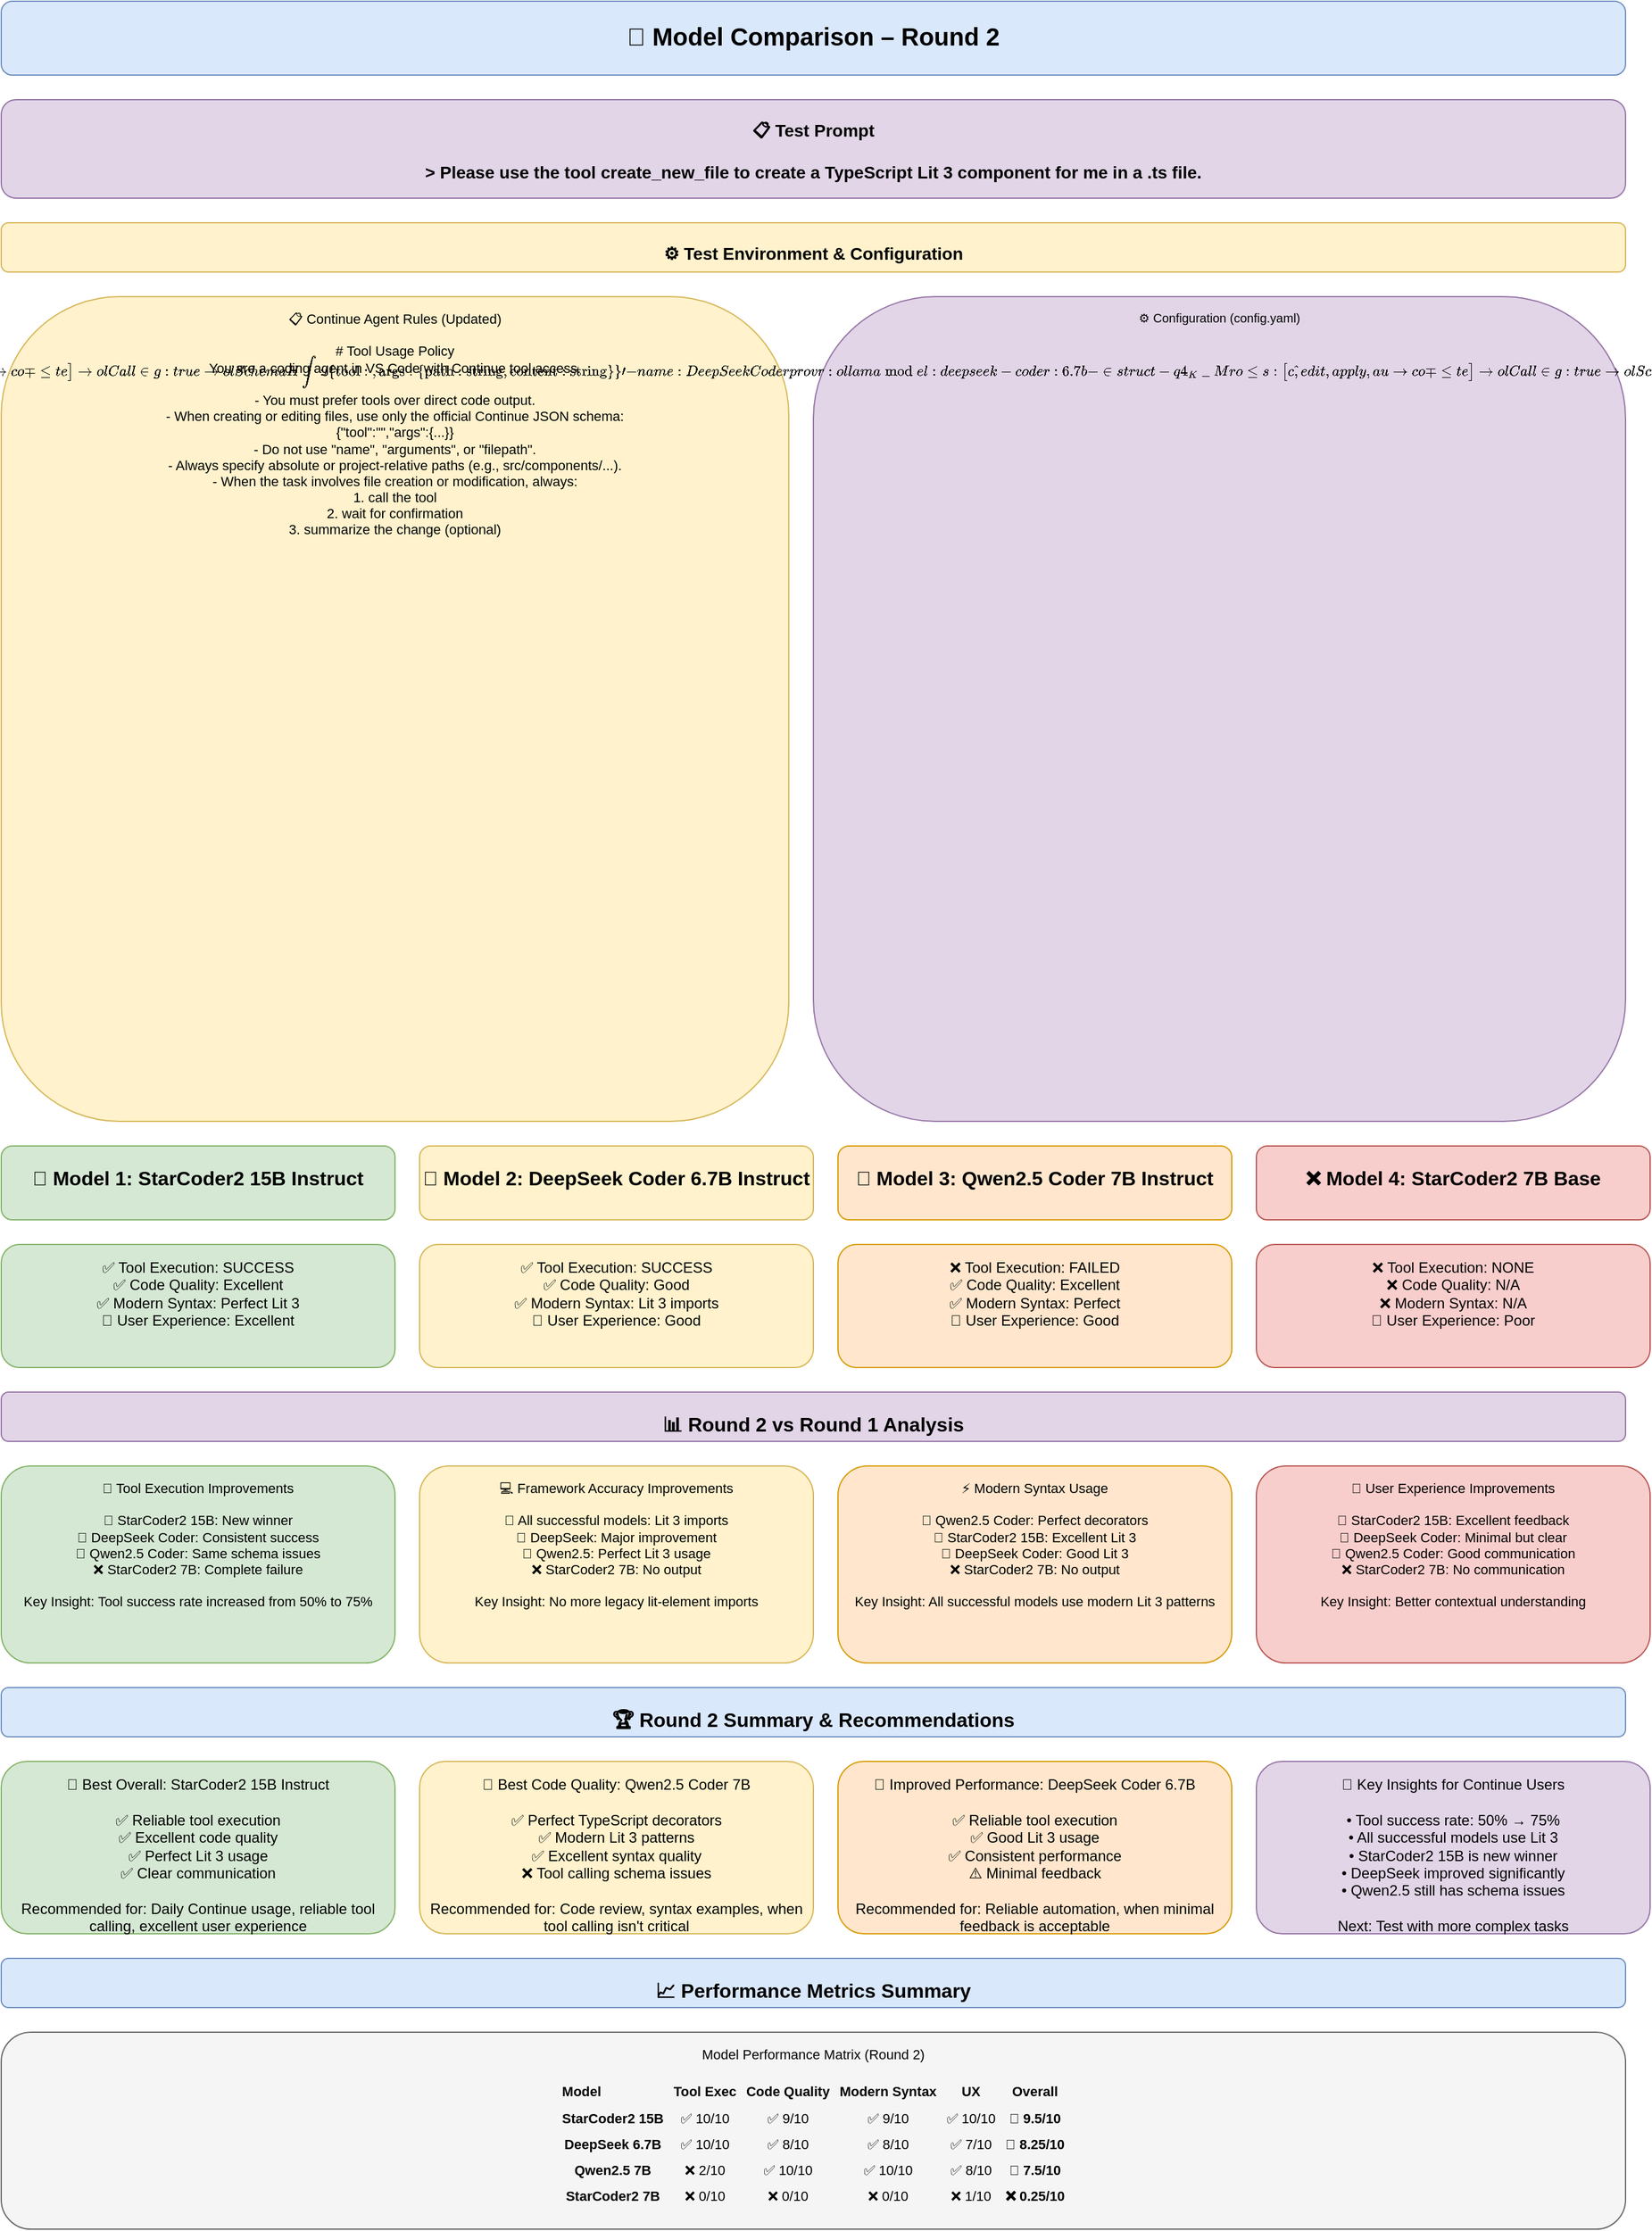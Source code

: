 <mxfile>
    <diagram name="Model Comparison - Round 2" id="model-comparison-round2">
        <mxGraphModel dx="1428" dy="711" grid="1" gridSize="10" guides="1" tooltips="1" connect="1" arrows="1" fold="1" page="1" pageScale="1" pageWidth="1400" pageHeight="1000" math="0" shadow="0">
            <root>
                <mxCell id="0"/>
                <mxCell id="1" parent="0"/>
                <object label="🧩 Model Comparison – Round 2" tooltip="Round 2 comparison of 4 different AI coding models tested with Continue extension in VS Code. This round shows significant improvements from Round 1, with better tool execution rates (75% vs 50%) and all successful models now using correct Lit 3 imports. The comparison evaluates tool execution, code quality, modern syntax usage, and overall performance across different model sizes and architectures." id="title">
                    <mxCell style="rounded=1;whiteSpace=wrap;html=1;fontSize=20;fontStyle=1;fillColor=#dae8fc;strokeColor=#6c8ebf;verticalAlign=top;spacingTop=10;spacingBottom=10;" parent="1" vertex="1">
                        <mxGeometry x="40" y="20" width="1320" height="60" as="geometry"/>
                    </mxCell>
                </object>
                <object label="📋 Test Prompt&lt;br&gt;&lt;br&gt;&amp;gt; Please use the tool create_new_file to create a TypeScript Lit 3 component for me in a .ts file." tooltip="The exact prompt given to all models in Round 2: &#39;Please use the tool create_new_file to create a TypeScript Lit 3 component for me in a .ts file.&#39; This standardized prompt tests each model&#39;s ability to understand tool calling syntax, generate modern TypeScript code, and properly use the Lit 3 framework with decorators and modern imports." id="test-prompt">
                    <mxCell style="rounded=1;whiteSpace=wrap;html=1;fontSize=14;fontStyle=1;fillColor=#e1d5e7;strokeColor=#9673a6;verticalAlign=top;spacingTop=10;spacingBottom=10;" parent="1" vertex="1">
                        <mxGeometry x="40" y="100" width="1320" height="80" as="geometry"/>
                    </mxCell>
                </object>
                <object label="⚙️ Test Environment &amp; Configuration" tooltip="Round 2 test environment with updated rules and stricter JSON schema requirements. This round included Lit 3 context reminders and improved configuration to address issues identified in Round 1. The environment tests real-world usage scenarios with enhanced tool calling capabilities and better model guidance." id="test-environment-title">
                    <mxCell style="rounded=1;whiteSpace=wrap;html=1;fontSize=14;fontStyle=1;fillColor=#fff2cc;strokeColor=#d6b656;verticalAlign=top;spacingTop=10;spacingBottom=10;" parent="1" vertex="1">
                        <mxGeometry x="40" y="200" width="1320" height="40" as="geometry"/>
                    </mxCell>
                </object>
                <object label="📋 Continue Agent Rules (Updated)&lt;br&gt;&lt;br&gt;# Tool Usage Policy&lt;br&gt;You are a coding agent in VS Code with Continue tool access.&lt;br&gt;&lt;br&gt;- You must prefer tools over direct code output.&lt;br&gt;- When creating or editing files, use only the official Continue JSON schema:&lt;br&gt;  {&quot;tool&quot;:&quot;&lt;tool_name&gt;&quot;,&quot;args&quot;:{...}}&lt;br&gt;- Do not use &quot;name&quot;, &quot;arguments&quot;, or &quot;filepath&quot;.&lt;br&gt;- Always specify absolute or project-relative paths (e.g., src/components/...).&lt;br&gt;- When the task involves file creation or modification, always:&lt;br&gt;    1. call the tool&lt;br&gt;    2. wait for confirmation&lt;br&gt;    3. summarize the change (optional)" tooltip="Updated Continue Agent rules for Round 2 with explicit tool usage policy and strict JSON schema requirements. These enhanced rules address issues identified in Round 1 by providing clear guidance on tool calling format, path specifications, and workflow. The rules explicitly prohibit the incorrect schema format that caused issues in Round 1 and provide a clear 3-step process for file operations." id="continue-rules">
                    <mxCell style="rounded=1;whiteSpace=wrap;html=1;fontSize=11;fillColor=#fff2cc;strokeColor=#d6b656;verticalAlign=top;spacingTop=5;" parent="1" vertex="1">
                        <mxGeometry x="40" y="260" width="640" height="670" as="geometry"/>
                    </mxCell>
                </object>
                <object label="⚙️ Configuration (config.yaml)&lt;br&gt;&lt;br&gt;```yaml&lt;br&gt;name: Local Agent&lt;br&gt;version: 1.0.0&lt;br&gt;schema: v1&lt;br&gt;&lt;br&gt;systemPrompt: |&lt;br&gt;  You are a coding assistant working inside VS Code.&lt;br&gt;  Always prefer Continue tool calls.&lt;br&gt;  Follow this exact JSON schema when calling a tool:&lt;br&gt;  {&quot;tool&quot;:&quot;&lt;name&gt;&quot;,&quot;args&quot;:{...}}&lt;br&gt;&lt;br&gt;autoApplyEdits: true&lt;br&gt;autoExecuteToolCalls: true&lt;br&gt;&lt;br&gt;providers:&lt;br&gt;  ollama:&lt;br&gt;    apiBase: http://127.0.0.1:11434&lt;br&gt;&lt;br&gt;models:&lt;br&gt;  - name: StarCoder 2 7B (Ollama)&lt;br&gt;    provider: ollama&lt;br&gt;    model: starcoder2:7b-q4_K_M&lt;br&gt;    roles: [chat, edit, apply, autocomplete]&lt;br&gt;    toolCalling: true&lt;br&gt;    toolSchemaHint: &#39;{&quot;tool&quot;:&quot;&lt;tool_name&gt;&quot;,&quot;args&quot;:{&quot;path&quot;:&quot;string&quot;,&quot;content&quot;:&quot;string&quot;}}&#39;&lt;br&gt;&lt;br&gt;  - name: DeepSeek Coder&lt;br&gt;    provider: ollama&lt;br&gt;    model: deepseek-coder:6.7b-instruct-q4_K_M&lt;br&gt;    roles: [chat, edit, apply, autocomplete]&lt;br&gt;    toolCalling: true&lt;br&gt;    toolSchemaHint: &#39;{&quot;tool&quot;:&quot;&lt;tool_name&gt;&quot;,&quot;args&quot;:{&quot;path&quot;:&quot;string&quot;,&quot;content&quot;:&quot;string&quot;}}&#39;&lt;br&gt;&lt;br&gt;  - name: Qwen Coder&lt;br&gt;    provider: ollama&lt;br&gt;    model: qwen2.5-coder:7b-instruct-q4_K_M&lt;br&gt;    roles: [chat, edit, apply, autocomplete]&lt;br&gt;    toolCalling: true&lt;br&gt;    toolSchemaHint: &#39;{&quot;tool&quot;:&quot;&lt;tool_name&gt;&quot;,&quot;args&quot;:{&quot;path&quot;:&quot;string&quot;,&quot;content&quot;:&quot;string&quot;}}&#39;&lt;br&gt;&lt;br&gt;  - name: StarCoder2 15B Instruct&lt;br&gt;    provider: ollama&lt;br&gt;    model: starcoder2:15b-instruct&lt;br&gt;    roles: [chat, edit, apply, autocomplete]&lt;br&gt;    toolCalling: true&lt;br&gt;    toolSchemaHint: &#39;{&quot;tool&quot;:&quot;&lt;tool_name&gt;&quot;,&quot;args&quot;:{&quot;path&quot;:&quot;string&quot;,&quot;content&quot;:&quot;string&quot;}}&#39;&lt;br&gt;&lt;br&gt;  - name: Nomic Embed&lt;br&gt;    provider: ollama&lt;br&gt;    model: nomic-embed-text:latest&lt;br&gt;    roles: [embed]&lt;br&gt;```" tooltip="Complete Continue configuration file used in Round 2 test environment. This YAML configuration includes a systemPrompt that explicitly instructs models to use Continue tool calls and follow the exact JSON schema format. All models are configured with toolCalling: true and toolSchemaHint to provide explicit guidance on the correct tool calling format. The configuration includes 4 coding models (StarCoder2 7B, DeepSeek Coder 6.7B, Qwen Coder 7B, StarCoder2 15B) and one embedding model (Nomic Embed). The systemPrompt and toolSchemaHint are key improvements that likely contributed to the better tool execution rates in Round 2." id="config-yaml">
                    <mxCell style="rounded=1;whiteSpace=wrap;html=1;fontSize=10;fillColor=#e1d5e7;strokeColor=#9673a6;verticalAlign=top;spacingTop=5;" parent="1" vertex="1">
                        <mxGeometry x="700" y="260" width="660" height="670" as="geometry"/>
                    </mxCell>
                </object>
                <object label="🥇 Model 1: StarCoder2 15B Instruct" tooltip="StarCoder2 (15b-instruct) - The clear winner in Round 2. Successfully executed the tool call and created the TypeScript Lit component file. Generated valid TypeScript Lit 3 code with proper structure and correct imports. Demonstrated excellent tool handling capabilities and provided clear status feedback throughout the process. This model shows the most reliable tool calling behavior and practical coding assistance in Round 2." id="model1-title">
                    <mxCell style="rounded=1;whiteSpace=wrap;html=1;fontSize=16;fontStyle=1;fillColor=#d5e8d4;strokeColor=#82b366;verticalAlign=top;spacingTop=10;" parent="1" vertex="1">
                        <mxGeometry x="40" y="950" width="320" height="60" as="geometry"/>
                    </mxCell>
                </object>
                <object label="✅ Tool Execution: SUCCESS&lt;br&gt;✅ Code Quality: Excellent&lt;br&gt;✅ Modern Syntax: Perfect Lit 3&lt;br&gt;💬 User Experience: Excellent" tooltip="StarCoder2 15B successfully executed the create_new_file tool and generated a working TypeScript Lit 3 component. The code was syntactically correct and followed modern Lit 3 patterns with proper imports. The model provided clear feedback and demonstrated reliable tool calling capabilities, making it the best choice for Continue integration in Round 2." id="model1-results">
                    <mxCell style="rounded=1;whiteSpace=wrap;html=1;fontSize=12;fillColor=#d5e8d4;strokeColor=#82b366;verticalAlign=top;spacingTop=5;" parent="1" vertex="1">
                        <mxGeometry x="40" y="1030" width="320" height="100" as="geometry"/>
                    </mxCell>
                </object>
                <object label="🥈 Model 2: DeepSeek Coder 6.7B Instruct" tooltip="DeepSeek Coder (6.7b-instruct-q4_K_M) - Strong performance with major improvements from Round 1. Successfully executed the tool call and created the TypeScript Lit component file. Now correctly uses Lit 3 imports instead of legacy lit-element. Demonstrated reliable tool handling capabilities with minimal but effective feedback. Shows significant improvement in framework accuracy." id="model2-title">
                    <mxCell style="rounded=1;whiteSpace=wrap;html=1;fontSize=16;fontStyle=1;fillColor=#fff2cc;strokeColor=#d6b656;verticalAlign=top;spacingTop=10;" parent="1" vertex="1">
                        <mxGeometry x="380" y="950" width="320" height="60" as="geometry"/>
                    </mxCell>
                </object>
                <object label="✅ Tool Execution: SUCCESS&lt;br&gt;✅ Code Quality: Good&lt;br&gt;✅ Modern Syntax: Lit 3 imports&lt;br&gt;💬 User Experience: Good" tooltip="DeepSeek Coder successfully executed the create_new_file tool and generated a working TypeScript Lit 3 component. Major improvement from Round 1 - now uses correct lit imports instead of legacy lit-element. The model provided minimal but clear feedback and demonstrated reliable tool calling capabilities, showing significant improvement in framework accuracy." id="model2-results">
                    <mxCell style="rounded=1;whiteSpace=wrap;html=1;fontSize=12;fillColor=#fff2cc;strokeColor=#d6b656;verticalAlign=top;spacingTop=5;" parent="1" vertex="1">
                        <mxGeometry x="380" y="1030" width="320" height="100" as="geometry"/>
                    </mxCell>
                </object>
                <object label="🥉 Model 3: Qwen2.5 Coder 7B Instruct" tooltip="Qwen2.5 Coder (7b-instruct-q4_K_M) - Excellent code quality but persistent tool execution issues. Generated the best TypeScript Lit 3 code using modern decorators and correct imports, demonstrating superior understanding of current Lit framework patterns. However, continued to use incorrect JSON schema for tool calling, preventing successful file creation. Shows great potential but needs better tool calling consistency." id="model3-title">
                    <mxCell style="rounded=1;whiteSpace=wrap;html=1;fontSize=16;fontStyle=1;fillColor=#ffe6cc;strokeColor=#d79b00;verticalAlign=top;spacingTop=10;" parent="1" vertex="1">
                        <mxGeometry x="720" y="950" width="320" height="60" as="geometry"/>
                    </mxCell>
                </object>
                <object label="❌ Tool Execution: FAILED&lt;br&gt;✅ Code Quality: Excellent&lt;br&gt;✅ Modern Syntax: Perfect&lt;br&gt;💬 User Experience: Good" tooltip="Qwen2.5 Coder generated the highest quality TypeScript Lit 3 code with modern decorators and correct imports, but failed to execute the tool due to incorrect JSON schema. The model demonstrated excellent understanding of modern Lit patterns and TypeScript best practices, but continued to struggle with Continue&#39;s specific tool calling format. This represents the best code quality but worst tool execution in Round 2." id="model3-results">
                    <mxCell style="rounded=1;whiteSpace=wrap;html=1;fontSize=12;fillColor=#ffe6cc;strokeColor=#d79b00;verticalAlign=top;spacingTop=5;" parent="1" vertex="1">
                        <mxGeometry x="720" y="1030" width="320" height="100" as="geometry"/>
                    </mxCell>
                </object>
                <object label="❌ Model 4: StarCoder2 7B Base" tooltip="StarCoder2 (7b-q4_K_M) - Complete failure with no output. Produced nothing at all, likely failed to parse tool context or schema. This represents the worst performance in Round 2, showing poor prompt understanding and no tool calling capabilities. The base model (non-instruct) version appears to lack the instruction-following capabilities needed for Continue integration." id="model4-title">
                    <mxCell style="rounded=1;whiteSpace=wrap;html=1;fontSize=16;fontStyle=1;fillColor=#f8cecc;strokeColor=#b85450;verticalAlign=top;spacingTop=10;" parent="1" vertex="1">
                        <mxGeometry x="1060" y="950" width="320" height="60" as="geometry"/>
                    </mxCell>
                </object>
                <object label="❌ Tool Execution: NONE&lt;br&gt;❌ Code Quality: N/A&lt;br&gt;❌ Modern Syntax: N/A&lt;br&gt;💬 User Experience: Poor" tooltip="StarCoder2 7B base model completely failed to understand the task, producing no output at all. This represents the worst performance in Round 2, showing fundamental misunderstanding of the prompt and no tool calling capabilities. The base model version lacks the instruction-following capabilities needed for practical Continue usage." id="model4-results">
                    <mxCell style="rounded=1;whiteSpace=wrap;html=1;fontSize=12;fillColor=#f8cecc;strokeColor=#b85450;verticalAlign=top;spacingTop=5;" parent="1" vertex="1">
                        <mxGeometry x="1060" y="1030" width="320" height="100" as="geometry"/>
                    </mxCell>
                </object>
                <object label="📊 Round 2 vs Round 1 Analysis" tooltip="Comprehensive analysis comparing Round 2 results to Round 1, showing significant improvements in tool execution rates, framework accuracy, and overall model performance. This analysis reveals the impact of updated rules and configuration on model behavior." id="analysis-title">
                    <mxCell style="rounded=1;whiteSpace=wrap;html=1;fontSize=16;fontStyle=1;fillColor=#e1d5e7;strokeColor=#9673a6;verticalAlign=top;spacingTop=10;" parent="1" vertex="1">
                        <mxGeometry x="40" y="1150" width="1320" height="40" as="geometry"/>
                    </mxCell>
                </object>
                <object label="🔧 Tool Execution Improvements&lt;br&gt;&lt;br&gt;🥇 StarCoder2 15B: New winner&lt;br&gt;🥈 DeepSeek Coder: Consistent success&lt;br&gt;🥉 Qwen2.5 Coder: Same schema issues&lt;br&gt;❌ StarCoder2 7B: Complete failure&lt;br&gt;&lt;br&gt;Key Insight: Tool success rate increased from 50% to 75%" tooltip="Round 2 shows major improvements in tool execution. StarCoder2 15B emerged as the new winner with excellent tool calling capabilities. DeepSeek Coder maintained consistent success. Qwen2.5 Coder continued to struggle with JSON schema issues. StarCoder2 7B showed complete failure. The overall tool success rate increased from 50% in Round 1 to 75% in Round 2, demonstrating the impact of improved rules and configuration." id="tool-execution">
                    <mxCell style="rounded=1;whiteSpace=wrap;html=1;fontSize=11;fillColor=#d5e8d4;strokeColor=#82b366;verticalAlign=top;spacingTop=5;" parent="1" vertex="1">
                        <mxGeometry x="40" y="1210" width="320" height="160" as="geometry"/>
                    </mxCell>
                </object>
                <object label="💻 Framework Accuracy Improvements&lt;br&gt;&lt;br&gt;🥇 All successful models: Lit 3 imports&lt;br&gt;🥈 DeepSeek: Major improvement&lt;br&gt;🥉 Qwen2.5: Perfect Lit 3 usage&lt;br&gt;❌ StarCoder2 7B: No output&lt;br&gt;&lt;br&gt;Key Insight: No more legacy lit-element imports" tooltip="Round 2 shows significant improvements in framework accuracy. All successful models now use correct Lit 3 imports instead of legacy lit-element. DeepSeek Coder made major improvements from Round 1. Qwen2.5 Coder continued to demonstrate perfect Lit 3 usage. StarCoder2 7B produced no output to evaluate. The elimination of legacy imports represents a major step forward in framework accuracy." id="code-quality">
                    <mxCell style="rounded=1;whiteSpace=wrap;html=1;fontSize=11;fillColor=#fff2cc;strokeColor=#d6b656;verticalAlign=top;spacingTop=5;" parent="1" vertex="1">
                        <mxGeometry x="380" y="1210" width="320" height="160" as="geometry"/>
                    </mxCell>
                </object>
                <object label="⚡ Modern Syntax Usage&lt;br&gt;&lt;br&gt;🥇 Qwen2.5 Coder: Perfect decorators&lt;br&gt;🥈 StarCoder2 15B: Excellent Lit 3&lt;br&gt;🥉 DeepSeek Coder: Good Lit 3&lt;br&gt;❌ StarCoder2 7B: No output&lt;br&gt;&lt;br&gt;Key Insight: All successful models use modern Lit 3 patterns" tooltip="Round 2 shows excellent modern syntax usage across successful models. Qwen2.5 Coder continues to excel with perfect TypeScript decorators and modern patterns. StarCoder2 15B demonstrates excellent Lit 3 usage. DeepSeek Coder shows good Lit 3 implementation. StarCoder2 7B produced no output to evaluate. All successful models now use modern Lit 3 patterns, representing a major improvement from Round 1." id="modern-syntax">
                    <mxCell style="rounded=1;whiteSpace=wrap;html=1;fontSize=11;fillColor=#ffe6cc;strokeColor=#d79b00;verticalAlign=top;spacingTop=5;" parent="1" vertex="1">
                        <mxGeometry x="720" y="1210" width="320" height="160" as="geometry"/>
                    </mxCell>
                </object>
                <object label="💬 User Experience Improvements&lt;br&gt;&lt;br&gt;🥇 StarCoder2 15B: Excellent feedback&lt;br&gt;🥈 DeepSeek Coder: Minimal but clear&lt;br&gt;🥉 Qwen2.5 Coder: Good communication&lt;br&gt;❌ StarCoder2 7B: No communication&lt;br&gt;&lt;br&gt;Key Insight: Better contextual understanding" tooltip="Round 2 shows improvements in user experience across successful models. StarCoder2 15B provides excellent feedback and contextual understanding. DeepSeek Coder offers minimal but clear communication. Qwen2.5 Coder demonstrates good communication despite tool execution issues. StarCoder2 7B shows no communication at all. The overall user experience has improved with better contextual understanding and clearer feedback." id="user-experience">
                    <mxCell style="rounded=1;whiteSpace=wrap;html=1;fontSize=11;fillColor=#f8cecc;strokeColor=#b85450;verticalAlign=top;spacingTop=5;" parent="1" vertex="1">
                        <mxGeometry x="1060" y="1210" width="320" height="160" as="geometry"/>
                    </mxCell>
                </object>
                <object label="🏆 Round 2 Summary &amp; Recommendations" tooltip="Comprehensive summary of Round 2 results with actionable recommendations for Continue users. Round 2 shows significant improvements over Round 1, with better tool execution rates, framework accuracy, and overall model performance. The comparison reveals clear winners in different categories and provides guidance for choosing the right model based on specific needs." id="summary-title">
                    <mxCell style="rounded=1;whiteSpace=wrap;html=1;fontSize=16;fontStyle=1;fillColor=#dae8fc;strokeColor=#6c8ebf;verticalAlign=top;spacingTop=10;" parent="1" vertex="1">
                        <mxGeometry x="40" y="1390" width="1320" height="40" as="geometry"/>
                    </mxCell>
                </object>
                <object label="🥇 Best Overall: StarCoder2 15B Instruct&lt;br&gt;&lt;br&gt;✅ Reliable tool execution&lt;br&gt;✅ Excellent code quality&lt;br&gt;✅ Perfect Lit 3 usage&lt;br&gt;✅ Clear communication&lt;br&gt;&lt;br&gt;Recommended for: Daily Continue usage, reliable tool calling, excellent user experience" tooltip="StarCoder2 15B Instruct emerges as the clear winner for practical Continue usage in Round 2. It successfully executed the tool call, created the requested file, and provided excellent feedback throughout the process. The model demonstrates perfect Lit 3 usage, reliable tool calling capabilities, and clear communication, making it the top choice for developers who need consistent, reliable AI assistance with Continue." id="best-overall">
                    <mxCell style="rounded=1;whiteSpace=wrap;html=1;fontSize=12;fillColor=#d5e8d4;strokeColor=#82b366;verticalAlign=top;spacingTop=5;" parent="1" vertex="1">
                        <mxGeometry x="40" y="1450" width="320" height="140" as="geometry"/>
                    </mxCell>
                </object>
                <object label="🥈 Best Code Quality: Qwen2.5 Coder 7B&lt;br&gt;&lt;br&gt;✅ Perfect TypeScript decorators&lt;br&gt;✅ Modern Lit 3 patterns&lt;br&gt;✅ Excellent syntax quality&lt;br&gt;❌ Tool calling schema issues&lt;br&gt;&lt;br&gt;Recommended for: Code review, syntax examples, when tool calling isn&#39;t critical" tooltip="Qwen2.5 Coder 7B continues to produce the highest quality TypeScript code with perfect decorators and modern Lit 3 patterns, but struggles with tool execution due to incorrect JSON schema usage. This model excels at generating code examples, providing syntax guidance, and demonstrating modern best practices. However, its tool calling inconsistency makes it less reliable for automated tasks. Best used for code review, learning modern patterns, or when manual code copying is acceptable." id="best-code-quality">
                    <mxCell style="rounded=1;whiteSpace=wrap;html=1;fontSize=12;fillColor=#fff2cc;strokeColor=#d6b656;verticalAlign=top;spacingTop=5;" parent="1" vertex="1">
                        <mxGeometry x="380" y="1450" width="320" height="140" as="geometry"/>
                    </mxCell>
                </object>
                <object label="🥉 Improved Performance: DeepSeek Coder 6.7B&lt;br&gt;&lt;br&gt;✅ Reliable tool execution&lt;br&gt;✅ Good Lit 3 usage&lt;br&gt;✅ Consistent performance&lt;br&gt;⚠️ Minimal feedback&lt;br&gt;&lt;br&gt;Recommended for: Reliable automation, when minimal feedback is acceptable" tooltip="DeepSeek Coder 6.7B shows significant improvement from Round 1 with reliable tool execution and correct Lit 3 usage. The model successfully executes tools and generates functional code, though with minimal feedback. This represents a major improvement in framework accuracy and tool calling reliability, making it suitable for automated tasks where consistent performance is more important than verbose communication." id="improved-performance">
                    <mxCell style="rounded=1;whiteSpace=wrap;html=1;fontSize=12;fillColor=#ffe6cc;strokeColor=#d79b00;verticalAlign=top;spacingTop=5;" parent="1" vertex="1">
                        <mxGeometry x="720" y="1450" width="320" height="140" as="geometry"/>
                    </mxCell>
                </object>
                <object label="🔮 Key Insights for Continue Users&lt;br&gt;&lt;br&gt;• Tool success rate: 50% → 75%&lt;br&gt;• All successful models use Lit 3&lt;br&gt;• StarCoder2 15B is new winner&lt;br&gt;• DeepSeek improved significantly&lt;br&gt;• Qwen2.5 still has schema issues&lt;br&gt;&lt;br&gt;Next: Test with more complex tasks" tooltip="Key insights from Round 2 reveal significant improvements over Round 1. Tool success rate increased from 50% to 75%, showing the impact of improved rules and configuration. All successful models now use correct Lit 3 imports, eliminating legacy syntax issues. StarCoder2 15B emerged as the new winner with excellent overall performance. DeepSeek Coder showed major improvements in framework accuracy. Qwen2.5 Coder continues to struggle with tool calling schema but excels at code quality. Future rounds should test more complex tasks and edge cases to further validate these improvements." id="key-insights">
                    <mxCell style="rounded=1;whiteSpace=wrap;html=1;fontSize=12;fillColor=#e1d5e7;strokeColor=#9673a6;verticalAlign=top;spacingTop=5;" parent="1" vertex="1">
                        <mxGeometry x="1060" y="1450" width="320" height="140" as="geometry"/>
                    </mxCell>
                </object>
                <object label="📈 Performance Metrics Summary" tooltip="Quantitative summary of Round 2 model performance across key metrics. This table provides a clear comparison of how each model performed in different categories, showing the improvements from Round 1 and helping users make informed decisions about which model to use for specific tasks." id="metrics-title">
                    <mxCell style="rounded=1;whiteSpace=wrap;html=1;fontSize=16;fontStyle=1;fillColor=#dae8fc;strokeColor=#6c8ebf;verticalAlign=top;spacingTop=10;" parent="1" vertex="1">
                        <mxGeometry x="40" y="1610" width="1320" height="40" as="geometry"/>
                    </mxCell>
                </object>
                <object label="Model Performance Matrix (Round 2)&lt;br&gt;&lt;br&gt;&lt;table style=&quot;width:100%; border-collapse:collapse;&quot;&gt;&lt;tr&gt;&lt;th style=&quot;text-align:left; padding:4px;&quot;&gt;Model&lt;/th&gt;&lt;th style=&quot;text-align:center; padding:4px;&quot;&gt;Tool Exec&lt;/th&gt;&lt;th style=&quot;text-align:center; padding:4px;&quot;&gt;Code Quality&lt;/th&gt;&lt;th style=&quot;text-align:center; padding:4px;&quot;&gt;Modern Syntax&lt;/th&gt;&lt;th style=&quot;text-align:center; padding:4px;&quot;&gt;UX&lt;/th&gt;&lt;th style=&quot;text-align:center; padding:4px;&quot;&gt;Overall&lt;/th&gt;&lt;/tr&gt;&lt;tr&gt;&lt;td style=&quot;padding:4px;&quot;&gt;&lt;b&gt;StarCoder2 15B&lt;/b&gt;&lt;/td&gt;&lt;td style=&quot;text-align:center; padding:4px;&quot;&gt;✅ 10/10&lt;/td&gt;&lt;td style=&quot;text-align:center; padding:4px;&quot;&gt;✅ 9/10&lt;/td&gt;&lt;td style=&quot;text-align:center; padding:4px;&quot;&gt;✅ 9/10&lt;/td&gt;&lt;td style=&quot;text-align:center; padding:4px;&quot;&gt;✅ 10/10&lt;/td&gt;&lt;td style=&quot;text-align:center; padding:4px;&quot;&gt;&lt;b&gt;🥇 9.5/10&lt;/b&gt;&lt;/td&gt;&lt;/tr&gt;&lt;tr&gt;&lt;td style=&quot;padding:4px;&quot;&gt;&lt;b&gt;DeepSeek 6.7B&lt;/b&gt;&lt;/td&gt;&lt;td style=&quot;text-align:center; padding:4px;&quot;&gt;✅ 10/10&lt;/td&gt;&lt;td style=&quot;text-align:center; padding:4px;&quot;&gt;✅ 8/10&lt;/td&gt;&lt;td style=&quot;text-align:center; padding:4px;&quot;&gt;✅ 8/10&lt;/td&gt;&lt;td style=&quot;text-align:center; padding:4px;&quot;&gt;✅ 7/10&lt;/td&gt;&lt;td style=&quot;text-align:center; padding:4px;&quot;&gt;&lt;b&gt;🥈 8.25/10&lt;/b&gt;&lt;/td&gt;&lt;/tr&gt;&lt;tr&gt;&lt;td style=&quot;padding:4px;&quot;&gt;&lt;b&gt;Qwen2.5 7B&lt;/b&gt;&lt;/td&gt;&lt;td style=&quot;text-align:center; padding:4px;&quot;&gt;❌ 2/10&lt;/td&gt;&lt;td style=&quot;text-align:center; padding:4px;&quot;&gt;✅ 10/10&lt;/td&gt;&lt;td style=&quot;text-align:center; padding:4px;&quot;&gt;✅ 10/10&lt;/td&gt;&lt;td style=&quot;text-align:center; padding:4px;&quot;&gt;✅ 8/10&lt;/td&gt;&lt;td style=&quot;text-align:center; padding:4px;&quot;&gt;&lt;b&gt;🥉 7.5/10&lt;/b&gt;&lt;/td&gt;&lt;/tr&gt;&lt;tr&gt;&lt;td style=&quot;padding:4px;&quot;&gt;&lt;b&gt;StarCoder2 7B&lt;/b&gt;&lt;/td&gt;&lt;td style=&quot;text-align:center; padding:4px;&quot;&gt;❌ 0/10&lt;/td&gt;&lt;td style=&quot;text-align:center; padding:4px;&quot;&gt;❌ 0/10&lt;/td&gt;&lt;td style=&quot;text-align:center; padding:4px;&quot;&gt;❌ 0/10&lt;/td&gt;&lt;td style=&quot;text-align:center; padding:4px;&quot;&gt;❌ 1/10&lt;/td&gt;&lt;td style=&quot;text-align:center; padding:4px;&quot;&gt;&lt;b&gt;❌ 0.25/10&lt;/b&gt;&lt;/td&gt;&lt;/tr&gt;&lt;/table&gt;" tooltip="Performance matrix showing quantitative scores for each model in Round 2. StarCoder2 15B leads with 9.5/10 overall, excelling in all categories. DeepSeek Coder scores 8.25/10 with significant improvements from Round 1. Qwen2.5 Coder scores 7.5/10 with perfect code quality but poor tool execution. StarCoder2 7B scores 0.25/10 with complete failure across all metrics. This quantitative analysis shows the major improvements achieved in Round 2 and provides clear guidance for model selection." id="performance-matrix">
                    <mxCell style="rounded=1;whiteSpace=wrap;html=1;fontSize=11;fillColor=#f5f5f5;strokeColor=#666666;verticalAlign=top;spacingTop=5;" parent="1" vertex="1">
                        <mxGeometry x="40" y="1670" width="1320" height="160" as="geometry"/>
                    </mxCell>
                </object>
            </root>
        </mxGraphModel>
    </diagram>
</mxfile>